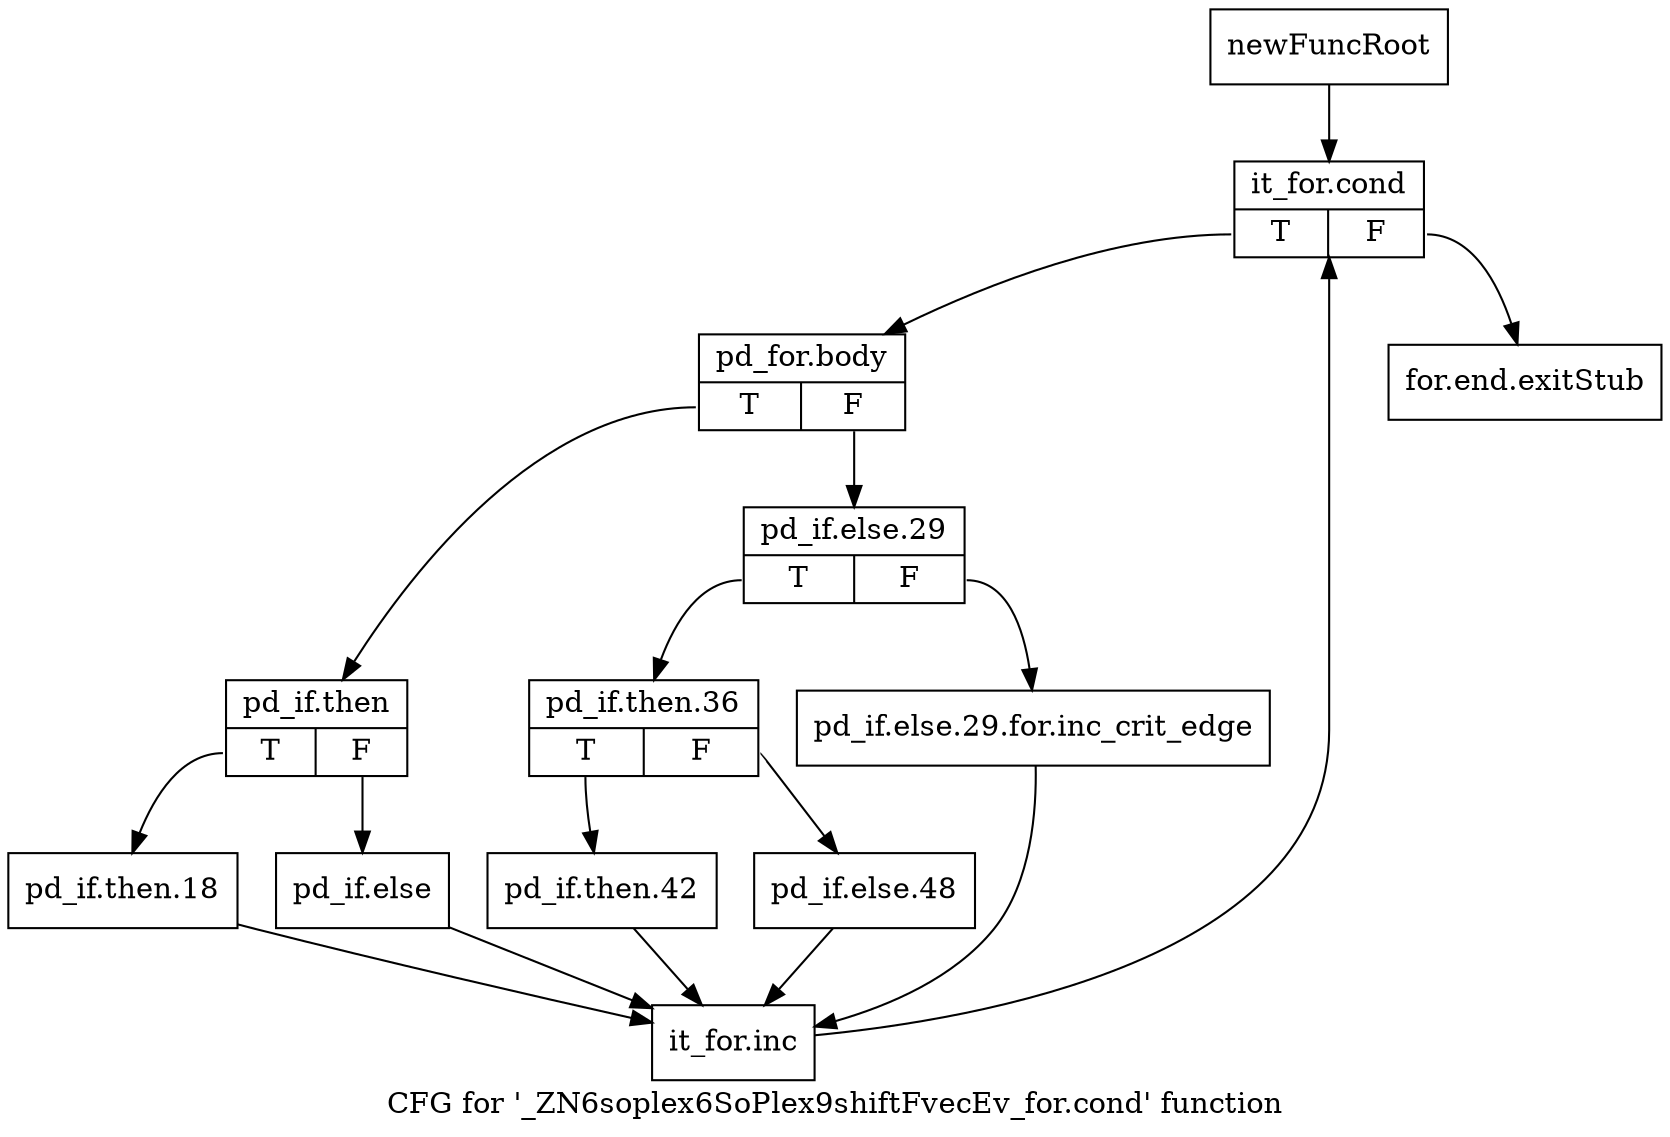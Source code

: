 digraph "CFG for '_ZN6soplex6SoPlex9shiftFvecEv_for.cond' function" {
	label="CFG for '_ZN6soplex6SoPlex9shiftFvecEv_for.cond' function";

	Node0x2ea66f0 [shape=record,label="{newFuncRoot}"];
	Node0x2ea66f0 -> Node0x2ea6790;
	Node0x2ea6740 [shape=record,label="{for.end.exitStub}"];
	Node0x2ea6790 [shape=record,label="{it_for.cond|{<s0>T|<s1>F}}"];
	Node0x2ea6790:s0 -> Node0x2ea67e0;
	Node0x2ea6790:s1 -> Node0x2ea6740;
	Node0x2ea67e0 [shape=record,label="{pd_for.body|{<s0>T|<s1>F}}"];
	Node0x2ea67e0:s0 -> Node0x2ea69c0;
	Node0x2ea67e0:s1 -> Node0x2ea6830;
	Node0x2ea6830 [shape=record,label="{pd_if.else.29|{<s0>T|<s1>F}}"];
	Node0x2ea6830:s0 -> Node0x2ea68d0;
	Node0x2ea6830:s1 -> Node0x2ea6880;
	Node0x2ea6880 [shape=record,label="{pd_if.else.29.for.inc_crit_edge}"];
	Node0x2ea6880 -> Node0x2ea6ab0;
	Node0x2ea68d0 [shape=record,label="{pd_if.then.36|{<s0>T|<s1>F}}"];
	Node0x2ea68d0:s0 -> Node0x2ea6970;
	Node0x2ea68d0:s1 -> Node0x2ea6920;
	Node0x2ea6920 [shape=record,label="{pd_if.else.48}"];
	Node0x2ea6920 -> Node0x2ea6ab0;
	Node0x2ea6970 [shape=record,label="{pd_if.then.42}"];
	Node0x2ea6970 -> Node0x2ea6ab0;
	Node0x2ea69c0 [shape=record,label="{pd_if.then|{<s0>T|<s1>F}}"];
	Node0x2ea69c0:s0 -> Node0x2ea6a60;
	Node0x2ea69c0:s1 -> Node0x2ea6a10;
	Node0x2ea6a10 [shape=record,label="{pd_if.else}"];
	Node0x2ea6a10 -> Node0x2ea6ab0;
	Node0x2ea6a60 [shape=record,label="{pd_if.then.18}"];
	Node0x2ea6a60 -> Node0x2ea6ab0;
	Node0x2ea6ab0 [shape=record,label="{it_for.inc}"];
	Node0x2ea6ab0 -> Node0x2ea6790;
}
